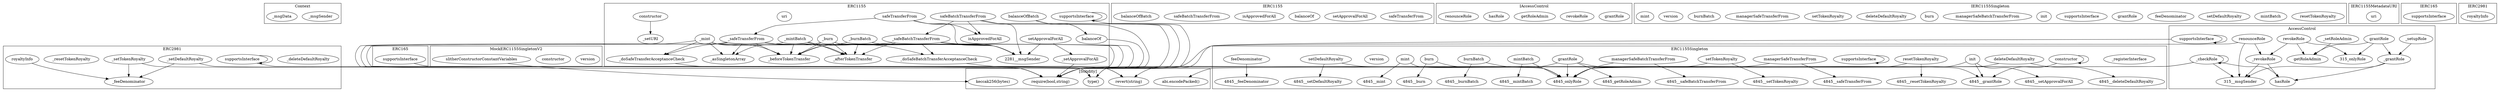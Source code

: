 strict digraph {
subgraph cluster_3009_Context {
label = "Context"
"3009__msgSender" [label="_msgSender"]
"3009__msgData" [label="_msgData"]
}subgraph cluster_2657_ERC2981 {
label = "ERC2981"
"2657__deleteDefaultRoyalty" [label="_deleteDefaultRoyalty"]
"2657__feeDenominator" [label="_feeDenominator"]
"2657_supportsInterface" [label="supportsInterface"]
"2657_royaltyInfo" [label="royaltyInfo"]
"2657__setDefaultRoyalty" [label="_setDefaultRoyalty"]
"2657__resetTokenRoyalty" [label="_resetTokenRoyalty"]
"2657__setTokenRoyalty" [label="_setTokenRoyalty"]
"2657_supportsInterface" -> "2657_supportsInterface"
"2657_royaltyInfo" -> "2657__feeDenominator"
"2657__setTokenRoyalty" -> "2657__feeDenominator"
"2657__setDefaultRoyalty" -> "2657__feeDenominator"
}subgraph cluster_2403_IERC1155 {
label = "IERC1155"
"2403_safeTransferFrom" [label="safeTransferFrom"]
"2403_setApprovalForAll" [label="setApprovalForAll"]
"2403_balanceOf" [label="balanceOf"]
"2403_isApprovedForAll" [label="isApprovedForAll"]
"2403_safeBatchTransferFrom" [label="safeBatchTransferFrom"]
"2403_balanceOfBatch" [label="balanceOfBatch"]
}subgraph cluster_388_IAccessControl {
label = "IAccessControl"
"388_grantRole" [label="grantRole"]
"388_revokeRole" [label="revokeRole"]
"388_getRoleAdmin" [label="getRoleAdmin"]
"388_hasRole" [label="hasRole"]
"388_renounceRole" [label="renounceRole"]
}subgraph cluster_5089_IERC1155Singleton {
label = "IERC1155Singleton"
"5089_resetTokenRoyalty" [label="resetTokenRoyalty"]
"5089_mintBatch" [label="mintBatch"]
"5089_setDefaultRoyalty" [label="setDefaultRoyalty"]
"5089_feeDenominator" [label="feeDenominator"]
"5089_grantRole" [label="grantRole"]
"5089_supportsInterface" [label="supportsInterface"]
"5089_init" [label="init"]
"5089_managerSafeBatchTransferFrom" [label="managerSafeBatchTransferFrom"]
"5089_burn" [label="burn"]
"5089_deleteDefaultRoyalty" [label="deleteDefaultRoyalty"]
"5089_setTokenRoyalty" [label="setTokenRoyalty"]
"5089_managerSafeTransferFrom" [label="managerSafeTransferFrom"]
"5089_burnBatch" [label="burnBatch"]
"5089_version" [label="version"]
"5089_mint" [label="mint"]
}subgraph cluster_2281_ERC1155 {
label = "ERC1155"
"2281__safeBatchTransferFrom" [label="_safeBatchTransferFrom"]
"2281_safeBatchTransferFrom" [label="safeBatchTransferFrom"]
"2281_balanceOfBatch" [label="balanceOfBatch"]
"2281_supportsInterface" [label="supportsInterface"]
"2281_setApprovalForAll" [label="setApprovalForAll"]
"2281__asSingletonArray" [label="_asSingletonArray"]
"2281__mint" [label="_mint"]
"2281__mintBatch" [label="_mintBatch"]
"2281__safeTransferFrom" [label="_safeTransferFrom"]
"2281_constructor" [label="constructor"]
"2281_uri" [label="uri"]
"2281__doSafeTransferAcceptanceCheck" [label="_doSafeTransferAcceptanceCheck"]
"2281__burn" [label="_burn"]
"2281_safeTransferFrom" [label="safeTransferFrom"]
"2281_isApprovedForAll" [label="isApprovedForAll"]
"2281__afterTokenTransfer" [label="_afterTokenTransfer"]
"2281__beforeTokenTransfer" [label="_beforeTokenTransfer"]
"2281__doSafeBatchTransferAcceptanceCheck" [label="_doSafeBatchTransferAcceptanceCheck"]
"2281__setURI" [label="_setURI"]
"2281_balanceOf" [label="balanceOf"]
"2281__setApprovalForAll" [label="_setApprovalForAll"]
"2281__burnBatch" [label="_burnBatch"]
"2281__mintBatch" -> "2281__msgSender"
"2281__burn" -> "2281__beforeTokenTransfer"
"2281_supportsInterface" -> "2281_supportsInterface"
"2281_safeTransferFrom" -> "2281__msgSender"
"2281__safeTransferFrom" -> "2281__afterTokenTransfer"
"2281_balanceOfBatch" -> "2281_balanceOf"
"2281_safeBatchTransferFrom" -> "2281__safeBatchTransferFrom"
"2281__safeBatchTransferFrom" -> "2281__msgSender"
"2281__mint" -> "2281__doSafeTransferAcceptanceCheck"
"2281__mint" -> "2281__afterTokenTransfer"
"2281_constructor" -> "2281__setURI"
"2281_safeBatchTransferFrom" -> "2281_isApprovedForAll"
"2281__safeBatchTransferFrom" -> "2281__afterTokenTransfer"
"2281_safeTransferFrom" -> "2281__safeTransferFrom"
"2281__safeTransferFrom" -> "2281__beforeTokenTransfer"
"2281__burn" -> "2281__asSingletonArray"
"2281_safeTransferFrom" -> "2281_isApprovedForAll"
"2281__mintBatch" -> "2281__afterTokenTransfer"
"2281__burnBatch" -> "2281__msgSender"
"2281__safeBatchTransferFrom" -> "2281__beforeTokenTransfer"
"2281__safeTransferFrom" -> "2281__asSingletonArray"
"2281__burnBatch" -> "2281__beforeTokenTransfer"
"2281_setApprovalForAll" -> "2281__setApprovalForAll"
"2281__burn" -> "2281__afterTokenTransfer"
"2281_safeBatchTransferFrom" -> "2281__msgSender"
"2281__mint" -> "2281__msgSender"
"2281__mint" -> "2281__beforeTokenTransfer"
"2281__safeTransferFrom" -> "2281__doSafeTransferAcceptanceCheck"
"2281__mintBatch" -> "2281__doSafeBatchTransferAcceptanceCheck"
"2281__safeTransferFrom" -> "2281__msgSender"
"2281_setApprovalForAll" -> "2281__msgSender"
"2281__mint" -> "2281__asSingletonArray"
"2281__burn" -> "2281__msgSender"
"2281__safeBatchTransferFrom" -> "2281__doSafeBatchTransferAcceptanceCheck"
"2281__mintBatch" -> "2281__beforeTokenTransfer"
"2281__burnBatch" -> "2281__afterTokenTransfer"
}subgraph cluster_3372_ERC165 {
label = "ERC165"
"3372_supportsInterface" [label="supportsInterface"]
}subgraph cluster_4845_ERC1155Singleton {
label = "ERC1155Singleton"
"4845__registerInterface" [label="_registerInterface"]
"4845_deleteDefaultRoyalty" [label="deleteDefaultRoyalty"]
"4845_resetTokenRoyalty" [label="resetTokenRoyalty"]
"4845_init" [label="init"]
"4845_managerSafeTransferFrom" [label="managerSafeTransferFrom"]
"4845_supportsInterface" [label="supportsInterface"]
"4845_setTokenRoyalty" [label="setTokenRoyalty"]
"4845_managerSafeBatchTransferFrom" [label="managerSafeBatchTransferFrom"]
"4845_grantRole" [label="grantRole"]
"4845_feeDenominator" [label="feeDenominator"]
"4845_constructor" [label="constructor"]
"4845_mintBatch" [label="mintBatch"]
"4845_burnBatch" [label="burnBatch"]
"4845_burn" [label="burn"]
"4845_version" [label="version"]
"4845_mint" [label="mint"]
"4845_setDefaultRoyalty" [label="setDefaultRoyalty"]
"4845_burn" -> "4845__burn"
"4845_burnBatch" -> "4845_onlyRole"
"4845_managerSafeBatchTransferFrom" -> "4845__safeBatchTransferFrom"
"4845_setDefaultRoyalty" -> "4845_onlyRole"
"4845_init" -> "4845__grantRole"
"4845_grantRole" -> "4845_onlyRole"
"4845_deleteDefaultRoyalty" -> "4845__deleteDefaultRoyalty"
"4845_mintBatch" -> "4845_onlyRole"
"4845_resetTokenRoyalty" -> "4845__resetTokenRoyalty"
"4845_grantRole" -> "4845__grantRole"
"4845_managerSafeTransferFrom" -> "4845_onlyRole"
"4845_init" -> "4845__setApprovalForAll"
"4845_mint" -> "4845__mint"
"4845_setDefaultRoyalty" -> "4845__setDefaultRoyalty"
"4845_setTokenRoyalty" -> "4845_onlyRole"
"4845_mintBatch" -> "4845__mintBatch"
"4845_supportsInterface" -> "4845_supportsInterface"
"4845_managerSafeBatchTransferFrom" -> "4845_onlyRole"
"4845_mint" -> "4845_onlyRole"
"4845_feeDenominator" -> "4845__feeDenominator"
"4845_grantRole" -> "4845_getRoleAdmin"
"4845_constructor" -> "4845_constructor"
"4845_deleteDefaultRoyalty" -> "4845_onlyRole"
"4845_resetTokenRoyalty" -> "4845_onlyRole"
"4845_burnBatch" -> "4845__burnBatch"
"4845_constructor" -> "4845__grantRole"
"4845_setTokenRoyalty" -> "4845__setTokenRoyalty"
"4845_managerSafeTransferFrom" -> "4845__safeTransferFrom"
"4845_burn" -> "4845_onlyRole"
}subgraph cluster_2459_IERC1155MetadataURI {
label = "IERC1155MetadataURI"
"2459_uri" [label="uri"]
}subgraph cluster_5110_MockERC1155SingletonV2 {
label = "MockERC1155SingletonV2"
"5110_version" [label="version"]
"5110_constructor" [label="constructor"]
"5110_slitherConstructorConstantVariables" [label="slitherConstructorConstantVariables"]
}subgraph cluster_3384_IERC165 {
label = "IERC165"
"3384_supportsInterface" [label="supportsInterface"]
}subgraph cluster_315_AccessControl {
label = "AccessControl"
"315__checkRole" [label="_checkRole"]
"315_grantRole" [label="grantRole"]
"315_revokeRole" [label="revokeRole"]
"315_supportsInterface" [label="supportsInterface"]
"315_hasRole" [label="hasRole"]
"315_getRoleAdmin" [label="getRoleAdmin"]
"315__revokeRole" [label="_revokeRole"]
"315__setupRole" [label="_setupRole"]
"315_renounceRole" [label="renounceRole"]
"315__setRoleAdmin" [label="_setRoleAdmin"]
"315__grantRole" [label="_grantRole"]
"315_renounceRole" -> "315__msgSender"
"315_renounceRole" -> "315__revokeRole"
"315__grantRole" -> "315_hasRole"
"315__checkRole" -> "315_hasRole"
"315_grantRole" -> "315_onlyRole"
"315_revokeRole" -> "315_onlyRole"
"315__setRoleAdmin" -> "315_getRoleAdmin"
"315_supportsInterface" -> "315_supportsInterface"
"315_revokeRole" -> "315__revokeRole"
"315__checkRole" -> "315__checkRole"
"315__revokeRole" -> "315__msgSender"
"315__grantRole" -> "315__msgSender"
"315__revokeRole" -> "315_hasRole"
"315_grantRole" -> "315__grantRole"
"315_revokeRole" -> "315_getRoleAdmin"
"315__setupRole" -> "315__grantRole"
"315_grantRole" -> "315_getRoleAdmin"
"315__checkRole" -> "315__msgSender"
}subgraph cluster_541_IERC2981 {
label = "IERC2981"
"541_royaltyInfo" [label="royaltyInfo"]
}subgraph cluster_solidity {
label = "[Solidity]"
"abi.encodePacked()" 
"keccak256(bytes)" 
"type()" 
"require(bool,string)" 
"revert(string)" 
"2281__mintBatch" -> "require(bool,string)"
"2281__safeBatchTransferFrom" -> "require(bool,string)"
"315__checkRole" -> "revert(string)"
"2657_supportsInterface" -> "type()"
"2281__burn" -> "require(bool,string)"
"2281_safeTransferFrom" -> "require(bool,string)"
"2281__mint" -> "require(bool,string)"
"315_supportsInterface" -> "type()"
"2281__doSafeTransferAcceptanceCheck" -> "revert(string)"
"2281_safeBatchTransferFrom" -> "require(bool,string)"
"2281__safeTransferFrom" -> "require(bool,string)"
"2281__setApprovalForAll" -> "require(bool,string)"
"2281_balanceOf" -> "require(bool,string)"
"5110_slitherConstructorConstantVariables" -> "keccak256(bytes)"
"2281_supportsInterface" -> "type()"
"315_renounceRole" -> "require(bool,string)"
"2657__setTokenRoyalty" -> "require(bool,string)"
"315__checkRole" -> "abi.encodePacked()"
"2281__burnBatch" -> "require(bool,string)"
"4845_init" -> "require(bool,string)"
"4845_grantRole" -> "require(bool,string)"
"3372_supportsInterface" -> "type()"
"2281__doSafeBatchTransferAcceptanceCheck" -> "revert(string)"
"2657__setDefaultRoyalty" -> "require(bool,string)"
"2281_balanceOfBatch" -> "require(bool,string)"
}
}